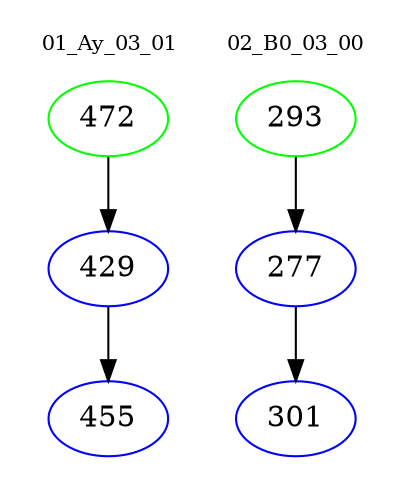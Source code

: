digraph{
subgraph cluster_0 {
color = white
label = "01_Ay_03_01";
fontsize=10;
T0_472 [label="472", color="green"]
T0_472 -> T0_429 [color="black"]
T0_429 [label="429", color="blue"]
T0_429 -> T0_455 [color="black"]
T0_455 [label="455", color="blue"]
}
subgraph cluster_1 {
color = white
label = "02_B0_03_00";
fontsize=10;
T1_293 [label="293", color="green"]
T1_293 -> T1_277 [color="black"]
T1_277 [label="277", color="blue"]
T1_277 -> T1_301 [color="black"]
T1_301 [label="301", color="blue"]
}
}
